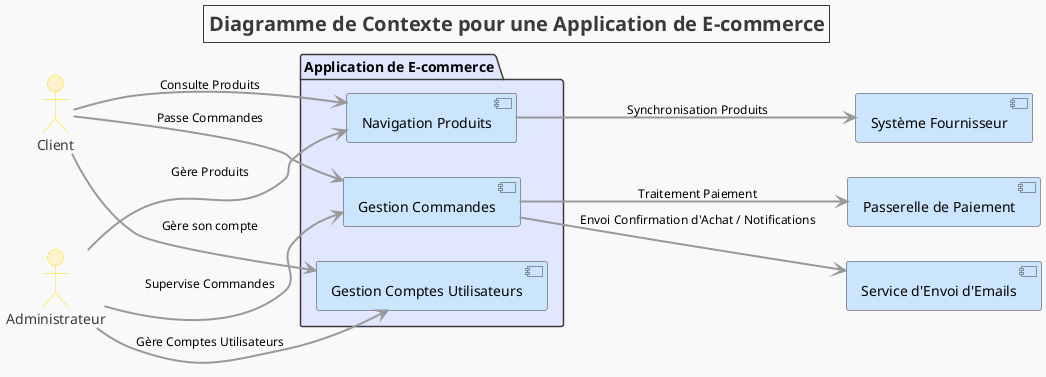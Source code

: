 @startuml

' Titre avec style
title Diagramme de Contexte pour une Application de E-commerce
skinparam titleFontSize 20
skinparam titleFontColor #3A3A3A
skinparam titleBorderColor #3A3A3A

left to right direction

' Définir les couleurs globales
skinparam backgroundColor #F9F9F9
skinparam component {
    BackgroundColor #CCE5FF
    ArrowColor #999999
    ArrowFontSize 12
    ArrowThickness 2
}

' Acteurs avec styles
skinparam actor {
    FontSize 14
    FontColor #3A3A3A
    BackgroundColor #FFF3CD
    BorderColor #FFDD00
}

' Styles pour les packages
skinparam package {
    BackgroundColor #E0E7FF
    BorderColor #3A3A3A
}

' Acteurs utilisateurs
actor Customer as "Client"
actor Admin as "Administrateur"

' Systèmes externes représentés comme composants
component PaymentGateway as "Passerelle de Paiement"
component SupplierSystem as "Système Fournisseur"
component EmailService as "Service d'Envoi d'Emails"

' Système principal
package "Application de E-commerce" {
    [Navigation Produits] as Produits
    [Gestion Commandes] as Commandes
    [Gestion Comptes Utilisateurs] as Comptes
}
' Connexions
Customer --> Produits : "Consulte Produits"
Customer --> Commandes : "Passe Commandes"
Customer --> Comptes : "Gère son compte"

Admin --> Produits : "Gère Produits"
Admin --> Commandes : "Supervise Commandes"
Admin --> Comptes : "Gère Comptes Utilisateurs"

Produits --> SupplierSystem : "Synchronisation Produits"
Commandes --> PaymentGateway : "Traitement Paiement"
Commandes --> EmailService : "Envoi Confirmation d'Achat / Notifications"

@enduml
